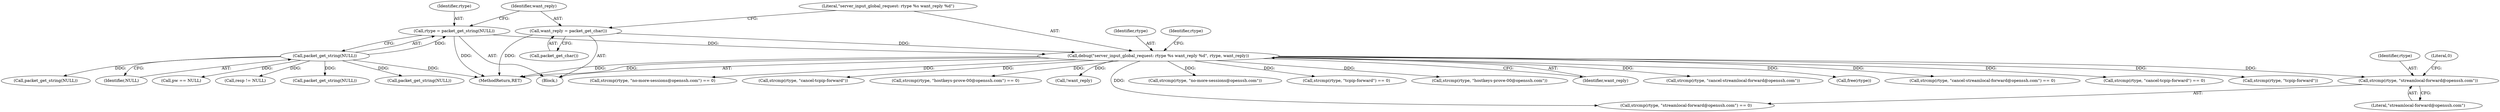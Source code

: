 digraph "0_src_c76fac666ea038753294f2ac94d310f8adece9ce@pointer" {
"1000324" [label="(Call,strcmp(rtype, \"streamlocal-forward@openssh.com\"))"];
"1000132" [label="(Call,debug(\"server_input_global_request: rtype %s want_reply %d\", rtype, want_reply))"];
"1000125" [label="(Call,rtype = packet_get_string(NULL))"];
"1000127" [label="(Call,packet_get_string(NULL))"];
"1000129" [label="(Call,want_reply = packet_get_char())"];
"1000324" [label="(Call,strcmp(rtype, \"streamlocal-forward@openssh.com\"))"];
"1000130" [label="(Identifier,want_reply)"];
"1000385" [label="(Call,strcmp(rtype, \"cancel-streamlocal-forward@openssh.com\") == 0)"];
"1000326" [label="(Literal,\"streamlocal-forward@openssh.com\")"];
"1000109" [label="(Block,)"];
"1000277" [label="(Call,strcmp(rtype, \"cancel-tcpip-forward\") == 0)"];
"1000125" [label="(Call,rtype = packet_get_string(NULL))"];
"1000138" [label="(Call,strcmp(rtype, \"tcpip-forward\"))"];
"1000421" [label="(Call,strcmp(rtype, \"no-more-sessions@openssh.com\") == 0)"];
"1000340" [label="(Call,packet_get_string(NULL))"];
"1000278" [label="(Call,strcmp(rtype, \"cancel-tcpip-forward\"))"];
"1000435" [label="(Call,strcmp(rtype, \"hostkeys-prove-00@openssh.com\") == 0)"];
"1000402" [label="(Call,packet_get_string(NULL))"];
"1000325" [label="(Identifier,rtype)"];
"1000127" [label="(Call,packet_get_string(NULL))"];
"1000205" [label="(Call,!want_reply)"];
"1000133" [label="(Literal,\"server_input_global_request: rtype %s want_reply %d\")"];
"1000135" [label="(Identifier,want_reply)"];
"1000323" [label="(Call,strcmp(rtype, \"streamlocal-forward@openssh.com\") == 0)"];
"1000422" [label="(Call,strcmp(rtype, \"no-more-sessions@openssh.com\"))"];
"1000129" [label="(Call,want_reply = packet_get_char())"];
"1000137" [label="(Call,strcmp(rtype, \"tcpip-forward\") == 0)"];
"1000152" [label="(Call,pw == NULL)"];
"1000457" [label="(Call,resp != NULL)"];
"1000131" [label="(Call,packet_get_char())"];
"1000128" [label="(Identifier,NULL)"];
"1000294" [label="(Call,packet_get_string(NULL))"];
"1000134" [label="(Identifier,rtype)"];
"1000139" [label="(Identifier,rtype)"];
"1000436" [label="(Call,strcmp(rtype, \"hostkeys-prove-00@openssh.com\"))"];
"1000386" [label="(Call,strcmp(rtype, \"cancel-streamlocal-forward@openssh.com\"))"];
"1000474" [label="(MethodReturn,RET)"];
"1000468" [label="(Call,free(rtype))"];
"1000132" [label="(Call,debug(\"server_input_global_request: rtype %s want_reply %d\", rtype, want_reply))"];
"1000126" [label="(Identifier,rtype)"];
"1000327" [label="(Literal,0)"];
"1000324" -> "1000323"  [label="AST: "];
"1000324" -> "1000326"  [label="CFG: "];
"1000325" -> "1000324"  [label="AST: "];
"1000326" -> "1000324"  [label="AST: "];
"1000327" -> "1000324"  [label="CFG: "];
"1000132" -> "1000324"  [label="DDG: "];
"1000132" -> "1000109"  [label="AST: "];
"1000132" -> "1000135"  [label="CFG: "];
"1000133" -> "1000132"  [label="AST: "];
"1000134" -> "1000132"  [label="AST: "];
"1000135" -> "1000132"  [label="AST: "];
"1000139" -> "1000132"  [label="CFG: "];
"1000132" -> "1000474"  [label="DDG: "];
"1000132" -> "1000474"  [label="DDG: "];
"1000125" -> "1000132"  [label="DDG: "];
"1000129" -> "1000132"  [label="DDG: "];
"1000132" -> "1000137"  [label="DDG: "];
"1000132" -> "1000138"  [label="DDG: "];
"1000132" -> "1000205"  [label="DDG: "];
"1000132" -> "1000277"  [label="DDG: "];
"1000132" -> "1000278"  [label="DDG: "];
"1000132" -> "1000323"  [label="DDG: "];
"1000132" -> "1000385"  [label="DDG: "];
"1000132" -> "1000386"  [label="DDG: "];
"1000132" -> "1000421"  [label="DDG: "];
"1000132" -> "1000422"  [label="DDG: "];
"1000132" -> "1000435"  [label="DDG: "];
"1000132" -> "1000436"  [label="DDG: "];
"1000132" -> "1000468"  [label="DDG: "];
"1000125" -> "1000109"  [label="AST: "];
"1000125" -> "1000127"  [label="CFG: "];
"1000126" -> "1000125"  [label="AST: "];
"1000127" -> "1000125"  [label="AST: "];
"1000130" -> "1000125"  [label="CFG: "];
"1000125" -> "1000474"  [label="DDG: "];
"1000127" -> "1000125"  [label="DDG: "];
"1000127" -> "1000128"  [label="CFG: "];
"1000128" -> "1000127"  [label="AST: "];
"1000127" -> "1000474"  [label="DDG: "];
"1000127" -> "1000152"  [label="DDG: "];
"1000127" -> "1000294"  [label="DDG: "];
"1000127" -> "1000340"  [label="DDG: "];
"1000127" -> "1000402"  [label="DDG: "];
"1000127" -> "1000457"  [label="DDG: "];
"1000129" -> "1000109"  [label="AST: "];
"1000129" -> "1000131"  [label="CFG: "];
"1000130" -> "1000129"  [label="AST: "];
"1000131" -> "1000129"  [label="AST: "];
"1000133" -> "1000129"  [label="CFG: "];
"1000129" -> "1000474"  [label="DDG: "];
}
